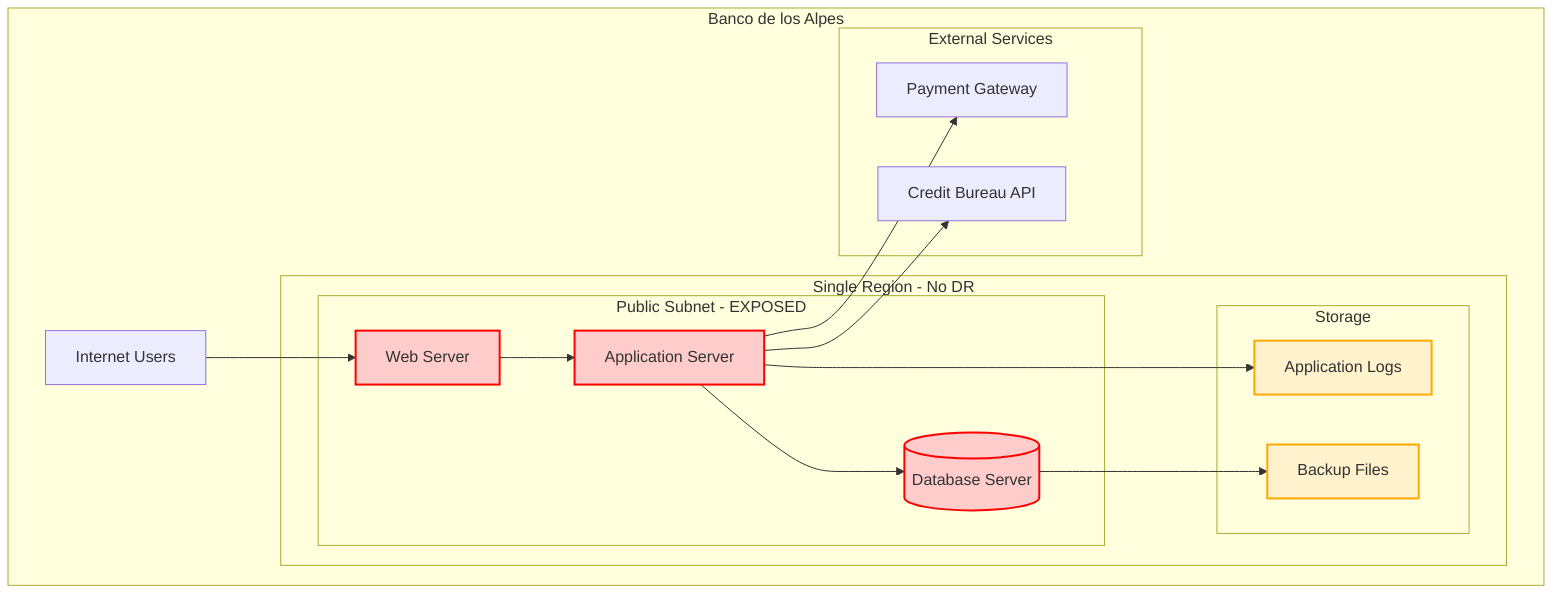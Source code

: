 graph TB
    subgraph "Banco de los Alpes"
        Internet[Internet Users]
        
        subgraph "Single Region - No DR"
            subgraph "Public Subnet - EXPOSED"
                WEB[Web Server]
                APP[Application Server]
                DB[(Database Server)]
            end
            
            subgraph "Storage"
                LOGS[Application Logs]
                BACKUP[Backup Files]
            end
        end
        
        subgraph "External Services"
            PAYMENT[Payment Gateway]
            CREDIT[Credit Bureau API]
        end
    end
    
    Internet --> WEB
    WEB --> APP
    APP --> DB
    APP --> PAYMENT
    APP --> CREDIT
    APP --> LOGS
    DB --> BACKUP
    
    classDef error fill:#ffcccc,stroke:#ff0000,stroke-width:2px
    classDef warning fill:#fff2cc,stroke:#ffaa00,stroke-width:2px
    
    class WEB,APP,DB error
    class LOGS,BACKUP warning